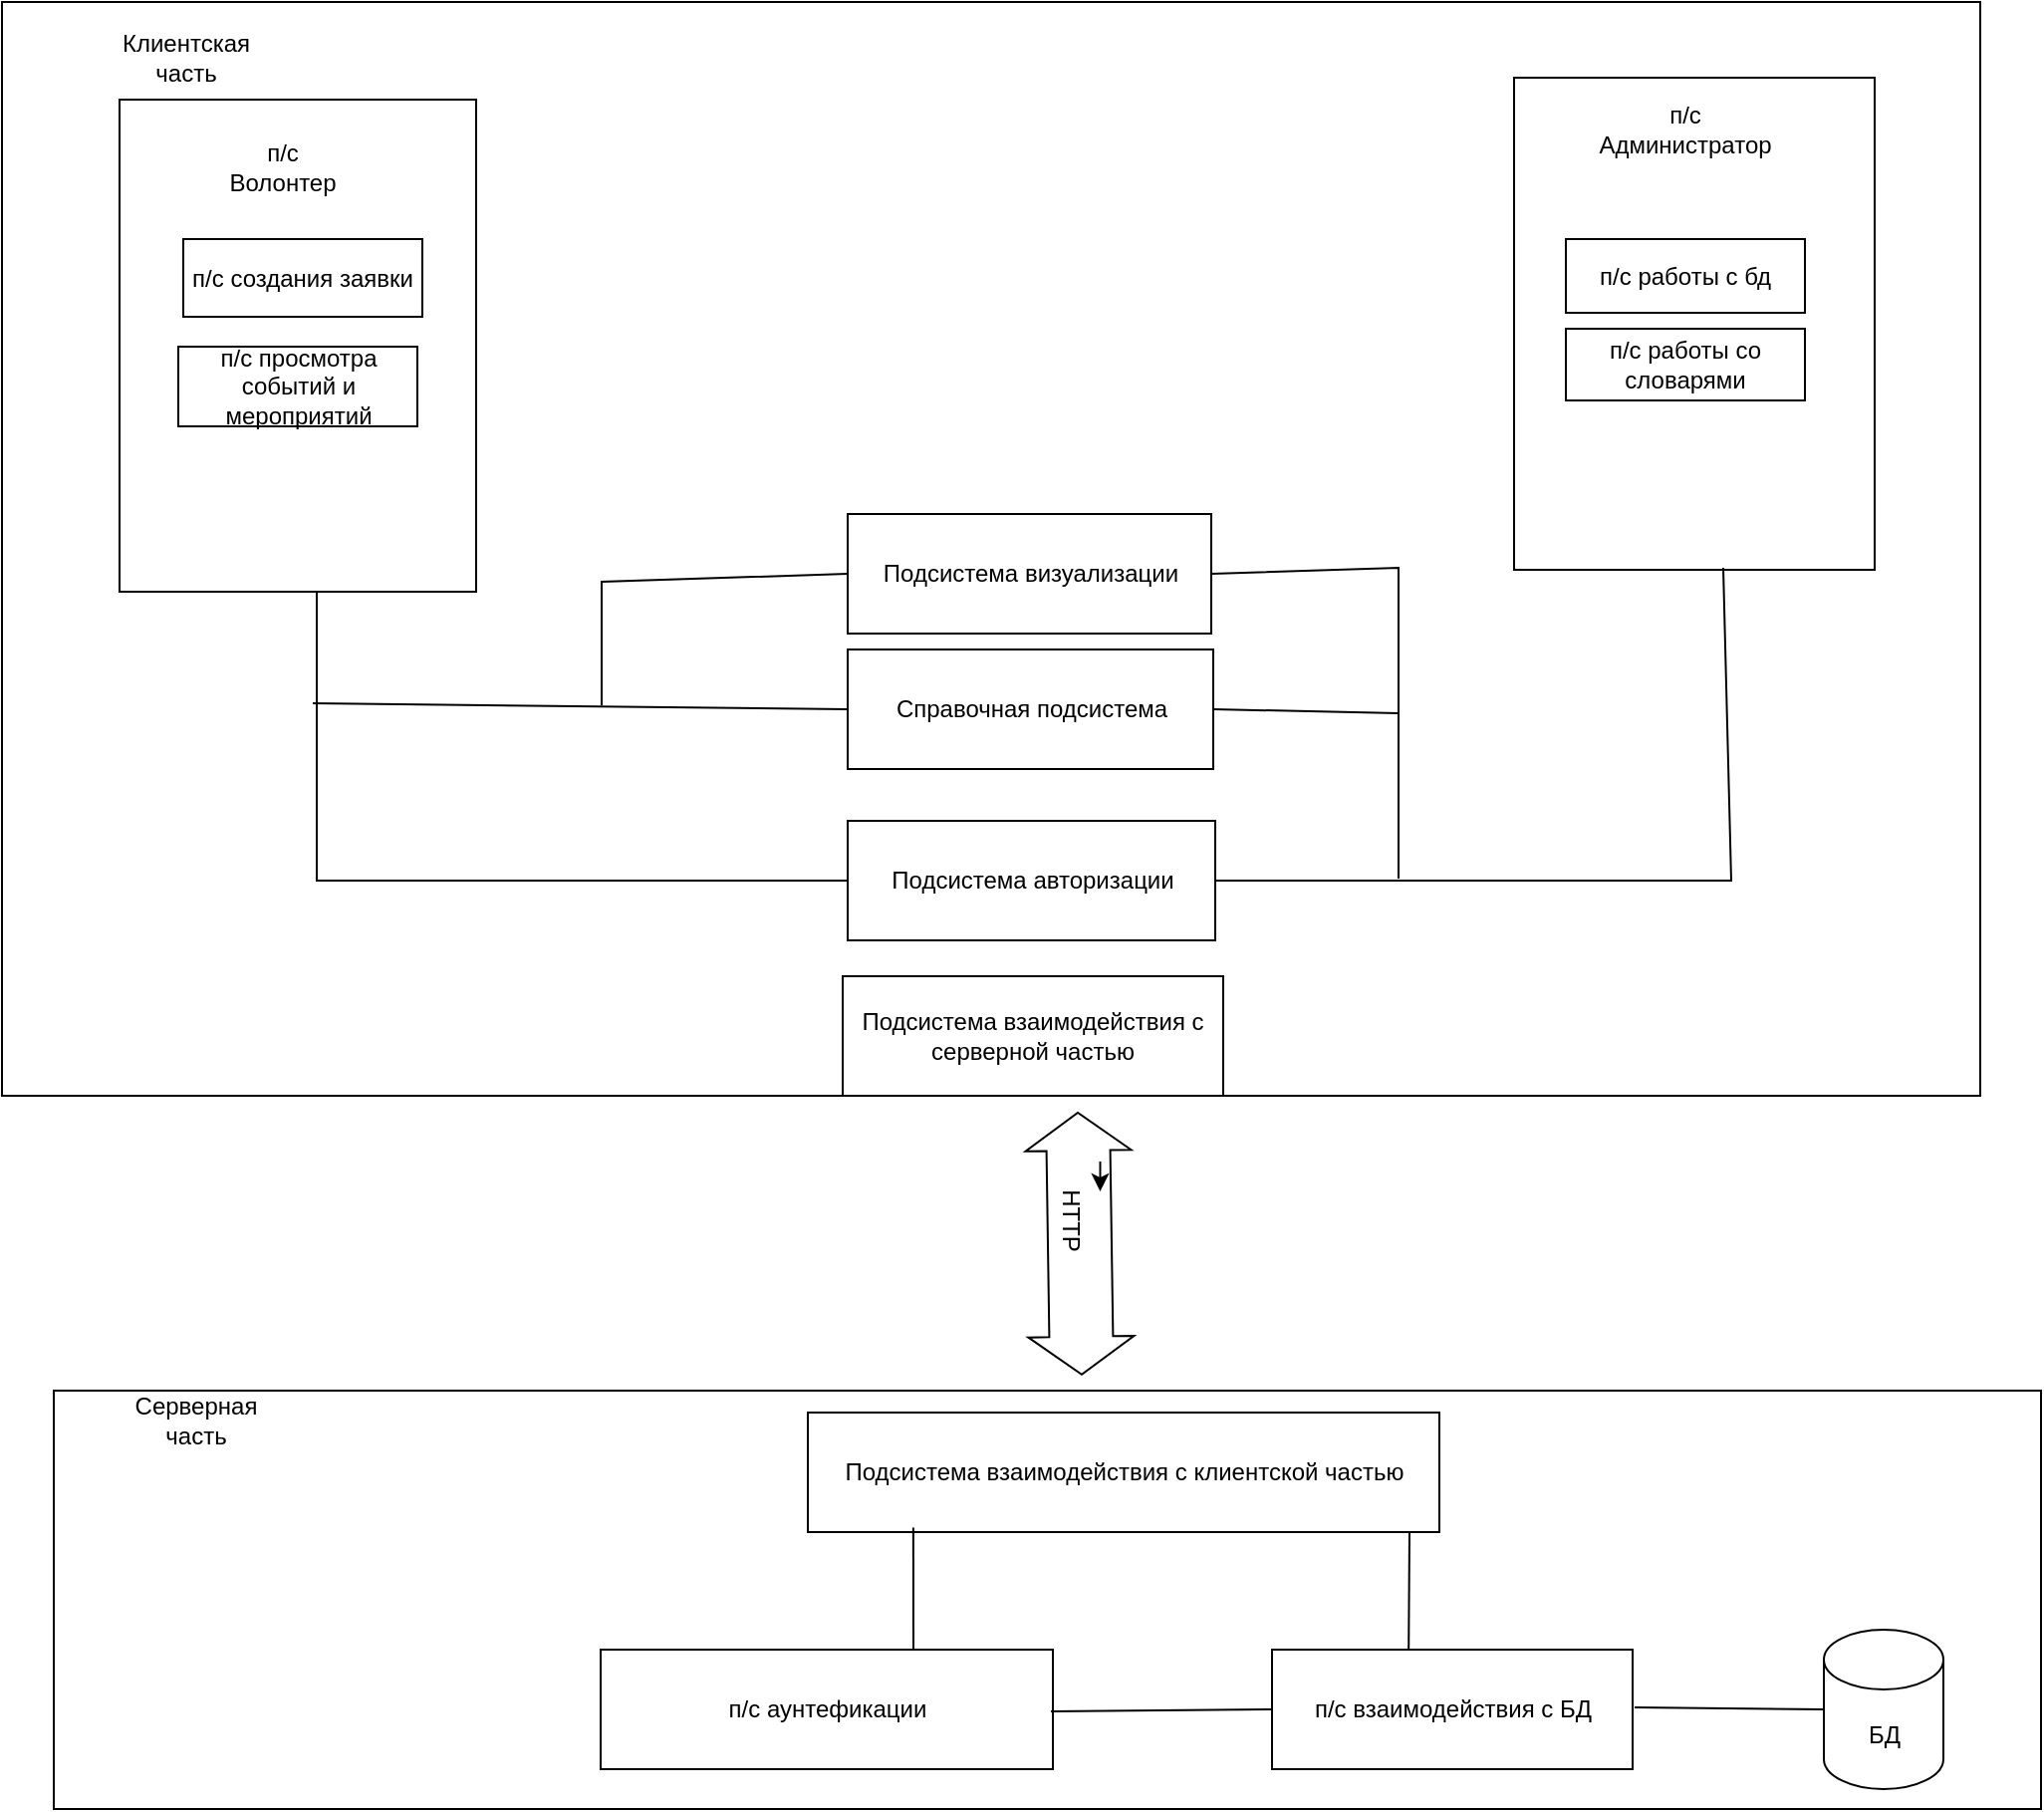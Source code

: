 <mxfile version="24.7.13">
  <diagram name="Страница — 1" id="MMwYMrBjLCGeWuF0NXBC">
    <mxGraphModel dx="1687" dy="902" grid="0" gridSize="10" guides="1" tooltips="1" connect="1" arrows="1" fold="1" page="1" pageScale="1" pageWidth="1169" pageHeight="1654" math="0" shadow="0">
      <root>
        <mxCell id="0" />
        <mxCell id="1" parent="0" />
        <mxCell id="FDYRo6DKzsIXx-MK1S8J-13" value="" style="rounded=0;whiteSpace=wrap;html=1;" parent="1" vertex="1">
          <mxGeometry x="85" y="215" width="993" height="549" as="geometry" />
        </mxCell>
        <mxCell id="FDYRo6DKzsIXx-MK1S8J-14" value="Клиентская часть" style="text;html=1;align=center;verticalAlign=middle;whiteSpace=wrap;rounded=0;" parent="1" vertex="1">
          <mxGeometry x="132" y="228" width="91" height="30" as="geometry" />
        </mxCell>
        <mxCell id="FDYRo6DKzsIXx-MK1S8J-16" value="" style="rounded=0;whiteSpace=wrap;html=1;" parent="1" vertex="1">
          <mxGeometry x="111" y="912" width="997.5" height="210" as="geometry" />
        </mxCell>
        <mxCell id="FDYRo6DKzsIXx-MK1S8J-17" value="Серверная часть" style="text;html=1;align=center;verticalAlign=middle;whiteSpace=wrap;rounded=0;" parent="1" vertex="1">
          <mxGeometry x="141.5" y="912" width="81" height="30" as="geometry" />
        </mxCell>
        <mxCell id="FDYRo6DKzsIXx-MK1S8J-20" value="Подсистема взаимодействия с клиентской частью" style="rounded=0;whiteSpace=wrap;html=1;" parent="1" vertex="1">
          <mxGeometry x="489.5" y="923" width="317" height="60" as="geometry" />
        </mxCell>
        <mxCell id="FDYRo6DKzsIXx-MK1S8J-21" value="БД" style="shape=cylinder3;whiteSpace=wrap;html=1;boundedLbl=1;backgroundOutline=1;size=15;" parent="1" vertex="1">
          <mxGeometry x="999.5" y="1032" width="60" height="80" as="geometry" />
        </mxCell>
        <mxCell id="FDYRo6DKzsIXx-MK1S8J-22" value="п/с аунтефикации" style="rounded=0;whiteSpace=wrap;html=1;" parent="1" vertex="1">
          <mxGeometry x="385.5" y="1042" width="227" height="60" as="geometry" />
        </mxCell>
        <mxCell id="FDYRo6DKzsIXx-MK1S8J-23" value="п/с взаимодействия с БД" style="rounded=0;whiteSpace=wrap;html=1;" parent="1" vertex="1">
          <mxGeometry x="722.5" y="1042" width="181" height="60" as="geometry" />
        </mxCell>
        <mxCell id="FDYRo6DKzsIXx-MK1S8J-26" value="" style="endArrow=none;html=1;rounded=0;entryX=0;entryY=0.5;entryDx=0;entryDy=0;" parent="1" target="FDYRo6DKzsIXx-MK1S8J-23" edge="1">
          <mxGeometry width="50" height="50" relative="1" as="geometry">
            <mxPoint x="611.5" y="1073" as="sourcePoint" />
            <mxPoint x="661.5" y="1023" as="targetPoint" />
          </mxGeometry>
        </mxCell>
        <mxCell id="FDYRo6DKzsIXx-MK1S8J-27" value="" style="endArrow=none;html=1;rounded=0;entryX=0;entryY=0.5;entryDx=0;entryDy=0;entryPerimeter=0;" parent="1" target="FDYRo6DKzsIXx-MK1S8J-21" edge="1">
          <mxGeometry width="50" height="50" relative="1" as="geometry">
            <mxPoint x="904.5" y="1071" as="sourcePoint" />
            <mxPoint x="954.5" y="1021" as="targetPoint" />
          </mxGeometry>
        </mxCell>
        <mxCell id="FDYRo6DKzsIXx-MK1S8J-30" value="" style="endArrow=none;html=1;rounded=0;entryX=0.167;entryY=0.962;entryDx=0;entryDy=0;entryPerimeter=0;" parent="1" target="FDYRo6DKzsIXx-MK1S8J-20" edge="1">
          <mxGeometry width="50" height="50" relative="1" as="geometry">
            <mxPoint x="542.5" y="1042" as="sourcePoint" />
            <mxPoint x="550.5" y="983" as="targetPoint" />
          </mxGeometry>
        </mxCell>
        <mxCell id="FDYRo6DKzsIXx-MK1S8J-31" value="" style="endArrow=none;html=1;rounded=0;exitX=0.379;exitY=0.002;exitDx=0;exitDy=0;exitPerimeter=0;" parent="1" source="FDYRo6DKzsIXx-MK1S8J-23" edge="1">
          <mxGeometry width="50" height="50" relative="1" as="geometry">
            <mxPoint x="741.5" y="1033" as="sourcePoint" />
            <mxPoint x="791.5" y="983" as="targetPoint" />
          </mxGeometry>
        </mxCell>
        <mxCell id="FDYRo6DKzsIXx-MK1S8J-36" value="" style="shape=flexArrow;endArrow=classic;startArrow=classic;html=1;rounded=0;exitX=0.516;exitY=0.02;exitDx=0;exitDy=0;exitPerimeter=0;width=32;" parent="1" edge="1">
          <mxGeometry width="100" height="100" relative="1" as="geometry">
            <mxPoint x="626.99" y="904.42" as="sourcePoint" />
            <mxPoint x="625.005" y="772" as="targetPoint" />
          </mxGeometry>
        </mxCell>
        <mxCell id="FDYRo6DKzsIXx-MK1S8J-38" value="HTTP" style="text;html=1;align=center;verticalAlign=middle;whiteSpace=wrap;rounded=0;rotation=90;" parent="1" vertex="1">
          <mxGeometry x="591.25" y="812" width="60" height="30" as="geometry" />
        </mxCell>
        <mxCell id="FDYRo6DKzsIXx-MK1S8J-42" style="edgeStyle=orthogonalEdgeStyle;rounded=0;orthogonalLoop=1;jettySize=auto;html=1;exitX=0;exitY=0;exitDx=0;exitDy=0;entryX=0.25;entryY=0;entryDx=0;entryDy=0;" parent="1" source="FDYRo6DKzsIXx-MK1S8J-38" target="FDYRo6DKzsIXx-MK1S8J-38" edge="1">
          <mxGeometry relative="1" as="geometry" />
        </mxCell>
        <mxCell id="FDYRo6DKzsIXx-MK1S8J-43" value="Подсистема визуализации" style="rounded=0;whiteSpace=wrap;html=1;" parent="1" vertex="1">
          <mxGeometry x="509.5" y="472" width="182.5" height="60" as="geometry" />
        </mxCell>
        <mxCell id="FDYRo6DKzsIXx-MK1S8J-44" value="Подсистема авторизации" style="rounded=0;whiteSpace=wrap;html=1;" parent="1" vertex="1">
          <mxGeometry x="509.5" y="626" width="184.5" height="60" as="geometry" />
        </mxCell>
        <mxCell id="FDYRo6DKzsIXx-MK1S8J-45" value="Справочная подсистема" style="rounded=0;whiteSpace=wrap;html=1;" parent="1" vertex="1">
          <mxGeometry x="509.5" y="540" width="183.5" height="60" as="geometry" />
        </mxCell>
        <mxCell id="FDYRo6DKzsIXx-MK1S8J-46" value="Подсистема взаимодействия с серверной частью" style="rounded=0;whiteSpace=wrap;html=1;" parent="1" vertex="1">
          <mxGeometry x="507" y="704" width="191" height="60" as="geometry" />
        </mxCell>
        <mxCell id="FDYRo6DKzsIXx-MK1S8J-47" value="" style="rounded=0;whiteSpace=wrap;html=1;" parent="1" vertex="1">
          <mxGeometry x="844" y="253" width="181" height="247" as="geometry" />
        </mxCell>
        <mxCell id="FDYRo6DKzsIXx-MK1S8J-48" value="п/с Администратор" style="text;html=1;align=center;verticalAlign=middle;whiteSpace=wrap;rounded=0;" parent="1" vertex="1">
          <mxGeometry x="900" y="264" width="60" height="30" as="geometry" />
        </mxCell>
        <mxCell id="FDYRo6DKzsIXx-MK1S8J-49" value="" style="rounded=0;whiteSpace=wrap;html=1;" parent="1" vertex="1">
          <mxGeometry x="144" y="264" width="179" height="247" as="geometry" />
        </mxCell>
        <mxCell id="FDYRo6DKzsIXx-MK1S8J-50" value="п/с Волонтер" style="text;html=1;align=center;verticalAlign=middle;whiteSpace=wrap;rounded=0;" parent="1" vertex="1">
          <mxGeometry x="196" y="283" width="60" height="30" as="geometry" />
        </mxCell>
        <mxCell id="FDYRo6DKzsIXx-MK1S8J-51" value="п/с создания заявки" style="rounded=0;whiteSpace=wrap;html=1;" parent="1" vertex="1">
          <mxGeometry x="176" y="334" width="120" height="39" as="geometry" />
        </mxCell>
        <mxCell id="FDYRo6DKzsIXx-MK1S8J-52" value="" style="endArrow=none;html=1;rounded=0;exitX=0;exitY=0.5;exitDx=0;exitDy=0;" parent="1" source="FDYRo6DKzsIXx-MK1S8J-44" edge="1">
          <mxGeometry width="50" height="50" relative="1" as="geometry">
            <mxPoint x="193" y="561" as="sourcePoint" />
            <mxPoint x="243" y="511" as="targetPoint" />
            <Array as="points">
              <mxPoint x="243" y="656" />
            </Array>
          </mxGeometry>
        </mxCell>
        <mxCell id="FDYRo6DKzsIXx-MK1S8J-53" value="" style="endArrow=none;html=1;rounded=0;entryX=0;entryY=0.5;entryDx=0;entryDy=0;" parent="1" target="FDYRo6DKzsIXx-MK1S8J-45" edge="1">
          <mxGeometry width="50" height="50" relative="1" as="geometry">
            <mxPoint x="241" y="567" as="sourcePoint" />
            <mxPoint x="291" y="529" as="targetPoint" />
          </mxGeometry>
        </mxCell>
        <mxCell id="FDYRo6DKzsIXx-MK1S8J-54" value="" style="endArrow=none;html=1;rounded=0;entryX=0;entryY=0.5;entryDx=0;entryDy=0;" parent="1" target="FDYRo6DKzsIXx-MK1S8J-43" edge="1">
          <mxGeometry width="50" height="50" relative="1" as="geometry">
            <mxPoint x="386" y="568" as="sourcePoint" />
            <mxPoint x="436" y="518" as="targetPoint" />
            <Array as="points">
              <mxPoint x="386" y="506" />
            </Array>
          </mxGeometry>
        </mxCell>
        <mxCell id="FDYRo6DKzsIXx-MK1S8J-55" value="п/с работы с бд" style="rounded=0;whiteSpace=wrap;html=1;" parent="1" vertex="1">
          <mxGeometry x="870" y="334" width="120" height="37" as="geometry" />
        </mxCell>
        <mxCell id="FDYRo6DKzsIXx-MK1S8J-56" value="" style="endArrow=none;html=1;rounded=0;exitX=1;exitY=0.5;exitDx=0;exitDy=0;" parent="1" source="FDYRo6DKzsIXx-MK1S8J-44" edge="1">
          <mxGeometry width="50" height="50" relative="1" as="geometry">
            <mxPoint x="899" y="549" as="sourcePoint" />
            <mxPoint x="949" y="499" as="targetPoint" />
            <Array as="points">
              <mxPoint x="953" y="656" />
            </Array>
          </mxGeometry>
        </mxCell>
        <mxCell id="FDYRo6DKzsIXx-MK1S8J-57" value="" style="endArrow=none;html=1;rounded=0;entryX=1;entryY=0.5;entryDx=0;entryDy=0;" parent="1" target="FDYRo6DKzsIXx-MK1S8J-43" edge="1">
          <mxGeometry width="50" height="50" relative="1" as="geometry">
            <mxPoint x="786" y="655" as="sourcePoint" />
            <mxPoint x="836" y="605" as="targetPoint" />
            <Array as="points">
              <mxPoint x="786" y="499" />
            </Array>
          </mxGeometry>
        </mxCell>
        <mxCell id="FDYRo6DKzsIXx-MK1S8J-59" value="" style="endArrow=none;html=1;rounded=0;exitX=1;exitY=0.5;exitDx=0;exitDy=0;" parent="1" source="FDYRo6DKzsIXx-MK1S8J-45" edge="1">
          <mxGeometry width="50" height="50" relative="1" as="geometry">
            <mxPoint x="695" y="572" as="sourcePoint" />
            <mxPoint x="786" y="572" as="targetPoint" />
          </mxGeometry>
        </mxCell>
        <mxCell id="SIpF2wRrHYx23ZHNWNwy-1" value="п/с работы со словарями" style="rounded=0;whiteSpace=wrap;html=1;" vertex="1" parent="1">
          <mxGeometry x="870" y="379" width="120" height="36" as="geometry" />
        </mxCell>
        <mxCell id="SIpF2wRrHYx23ZHNWNwy-2" value="п/с просмотра событий и мероприятий" style="rounded=0;whiteSpace=wrap;html=1;" vertex="1" parent="1">
          <mxGeometry x="173.5" y="388" width="120" height="40" as="geometry" />
        </mxCell>
      </root>
    </mxGraphModel>
  </diagram>
</mxfile>
